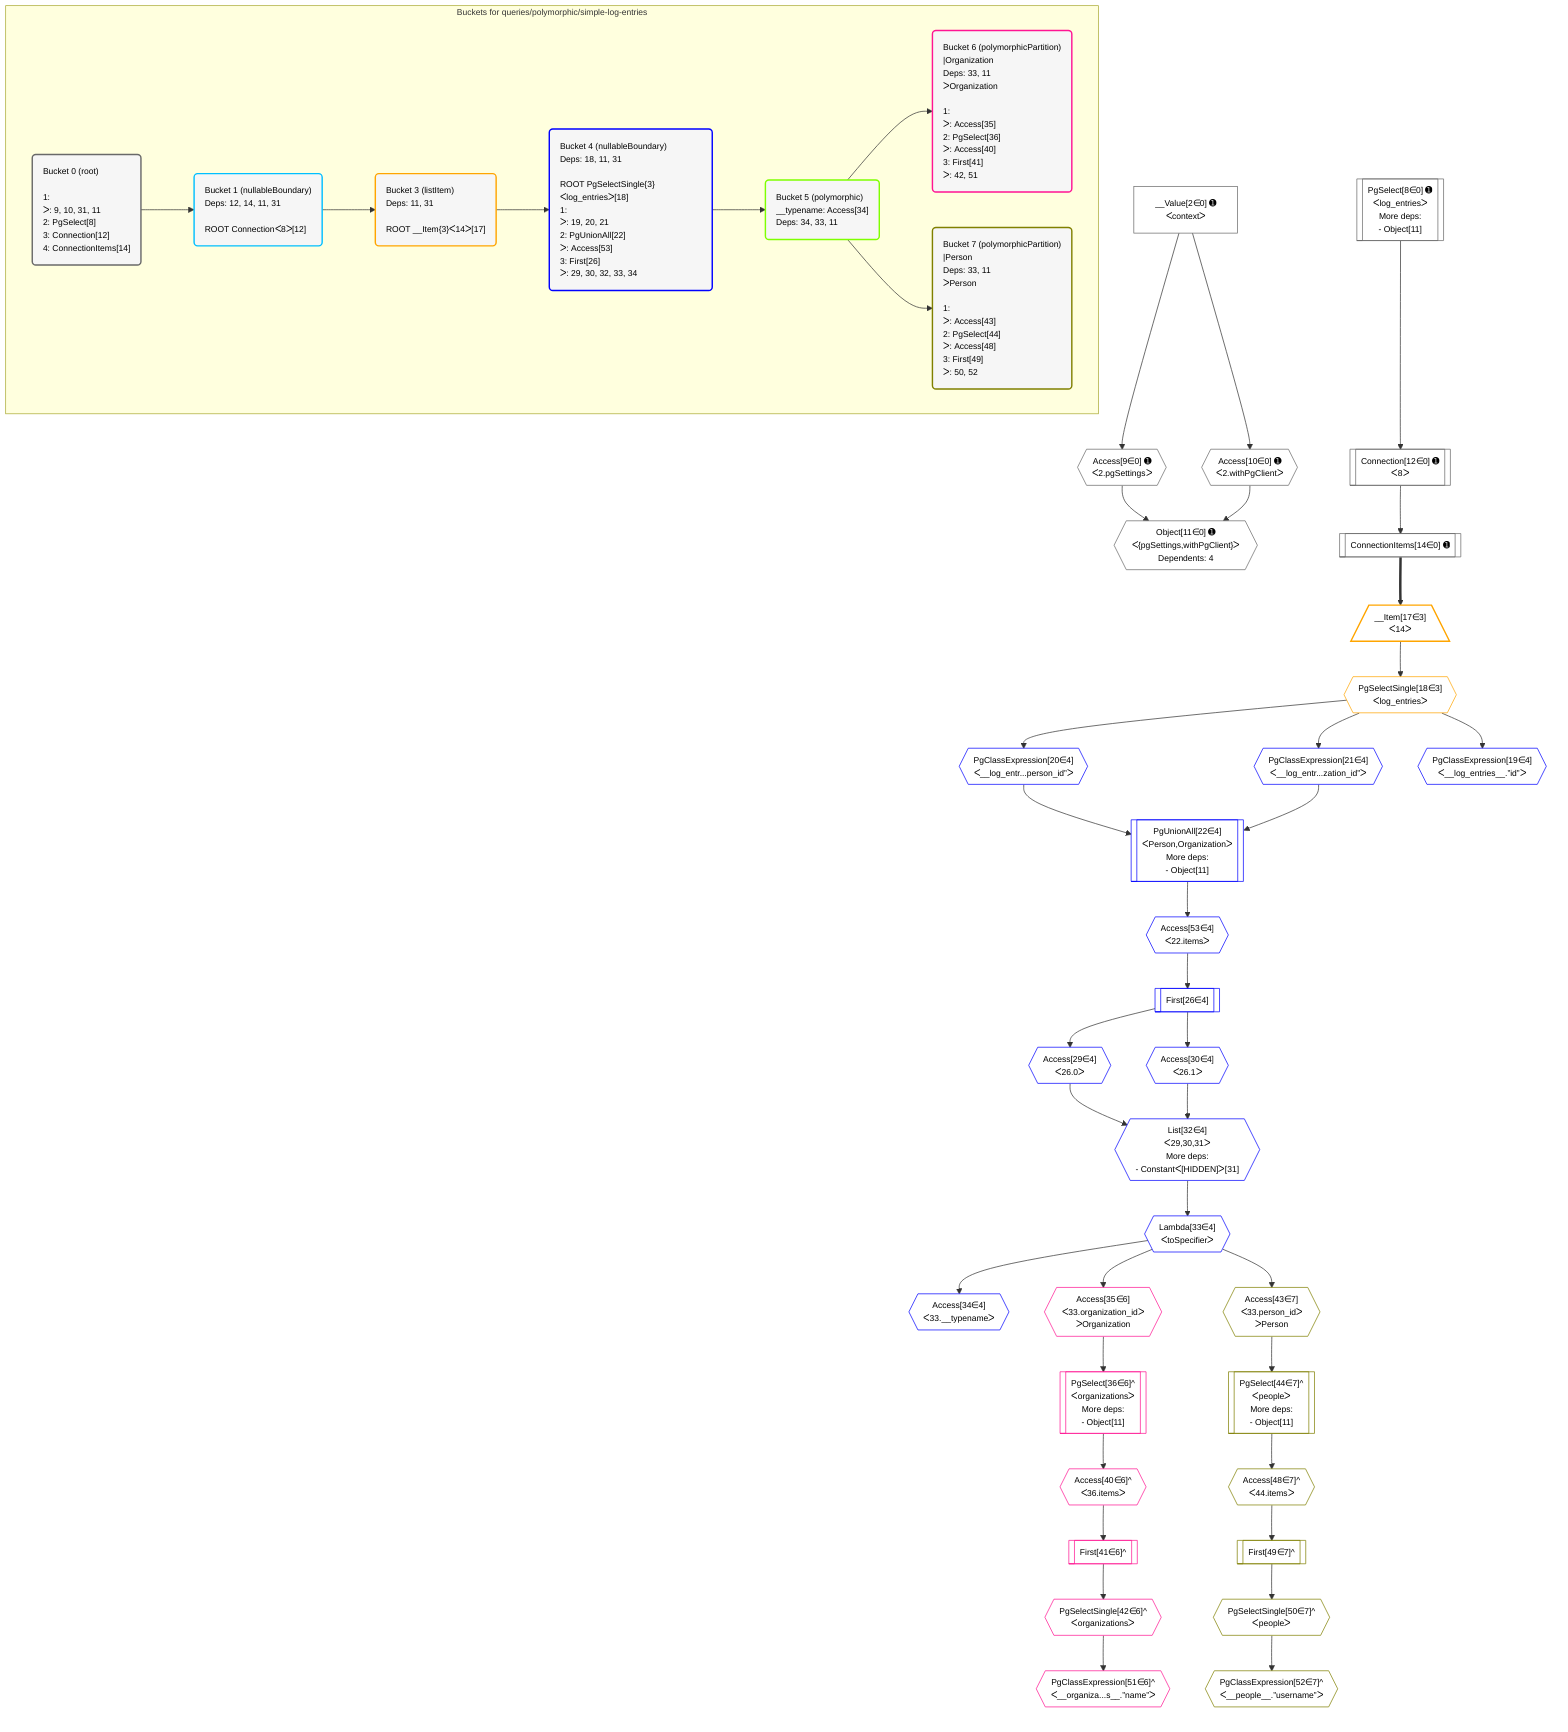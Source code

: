 %%{init: {'themeVariables': { 'fontSize': '12px'}}}%%
graph TD
    classDef path fill:#eee,stroke:#000,color:#000
    classDef plan fill:#fff,stroke-width:1px,color:#000
    classDef itemplan fill:#fff,stroke-width:2px,color:#000
    classDef unbatchedplan fill:#dff,stroke-width:1px,color:#000
    classDef sideeffectplan fill:#fcc,stroke-width:2px,color:#000
    classDef bucket fill:#f6f6f6,color:#000,stroke-width:2px,text-align:left

    subgraph "Buckets for queries/polymorphic/simple-log-entries"
    Bucket0("Bucket 0 (root)<br /><br />1: <br />ᐳ: 9, 10, 31, 11<br />2: PgSelect[8]<br />3: Connection[12]<br />4: ConnectionItems[14]"):::bucket
    Bucket1("Bucket 1 (nullableBoundary)<br />Deps: 12, 14, 11, 31<br /><br />ROOT Connectionᐸ8ᐳ[12]"):::bucket
    Bucket3("Bucket 3 (listItem)<br />Deps: 11, 31<br /><br />ROOT __Item{3}ᐸ14ᐳ[17]"):::bucket
    Bucket4("Bucket 4 (nullableBoundary)<br />Deps: 18, 11, 31<br /><br />ROOT PgSelectSingle{3}ᐸlog_entriesᐳ[18]<br />1: <br />ᐳ: 19, 20, 21<br />2: PgUnionAll[22]<br />ᐳ: Access[53]<br />3: First[26]<br />ᐳ: 29, 30, 32, 33, 34"):::bucket
    Bucket5("Bucket 5 (polymorphic)<br />__typename: Access[34]<br />Deps: 34, 33, 11"):::bucket
    Bucket6("Bucket 6 (polymorphicPartition)<br />|Organization<br />Deps: 33, 11<br />ᐳOrganization<br /><br />1: <br />ᐳ: Access[35]<br />2: PgSelect[36]<br />ᐳ: Access[40]<br />3: First[41]<br />ᐳ: 42, 51"):::bucket
    Bucket7("Bucket 7 (polymorphicPartition)<br />|Person<br />Deps: 33, 11<br />ᐳPerson<br /><br />1: <br />ᐳ: Access[43]<br />2: PgSelect[44]<br />ᐳ: Access[48]<br />3: First[49]<br />ᐳ: 50, 52"):::bucket
    end
    Bucket0 --> Bucket1
    Bucket1 --> Bucket3
    Bucket3 --> Bucket4
    Bucket4 --> Bucket5
    Bucket5 --> Bucket6 & Bucket7

    %% plan dependencies
    Object11{{"Object[11∈0] ➊<br />ᐸ{pgSettings,withPgClient}ᐳ<br />Dependents: 4"}}:::plan
    Access9{{"Access[9∈0] ➊<br />ᐸ2.pgSettingsᐳ"}}:::plan
    Access10{{"Access[10∈0] ➊<br />ᐸ2.withPgClientᐳ"}}:::plan
    Access9 & Access10 --> Object11
    PgSelect8[["PgSelect[8∈0] ➊<br />ᐸlog_entriesᐳ<br />More deps:<br />- Object[11]"]]:::plan
    __Value2["__Value[2∈0] ➊<br />ᐸcontextᐳ"]:::plan
    __Value2 --> Access9
    __Value2 --> Access10
    Connection12[["Connection[12∈0] ➊<br />ᐸ8ᐳ"]]:::plan
    PgSelect8 --> Connection12
    ConnectionItems14[["ConnectionItems[14∈0] ➊"]]:::plan
    Connection12 --> ConnectionItems14
    __Item17[/"__Item[17∈3]<br />ᐸ14ᐳ"\]:::itemplan
    ConnectionItems14 ==> __Item17
    PgSelectSingle18{{"PgSelectSingle[18∈3]<br />ᐸlog_entriesᐳ"}}:::plan
    __Item17 --> PgSelectSingle18
    PgUnionAll22[["PgUnionAll[22∈4]<br />ᐸPerson,Organizationᐳ<br />More deps:<br />- Object[11]"]]:::plan
    PgClassExpression20{{"PgClassExpression[20∈4]<br />ᐸ__log_entr...person_id”ᐳ"}}:::plan
    PgClassExpression21{{"PgClassExpression[21∈4]<br />ᐸ__log_entr...zation_id”ᐳ"}}:::plan
    PgClassExpression20 & PgClassExpression21 --> PgUnionAll22
    List32{{"List[32∈4]<br />ᐸ29,30,31ᐳ<br />More deps:<br />- Constantᐸ[HIDDEN]ᐳ[31]"}}:::plan
    Access29{{"Access[29∈4]<br />ᐸ26.0ᐳ"}}:::plan
    Access30{{"Access[30∈4]<br />ᐸ26.1ᐳ"}}:::plan
    Access29 & Access30 --> List32
    PgClassExpression19{{"PgClassExpression[19∈4]<br />ᐸ__log_entries__.”id”ᐳ"}}:::plan
    PgSelectSingle18 --> PgClassExpression19
    PgSelectSingle18 --> PgClassExpression20
    PgSelectSingle18 --> PgClassExpression21
    First26[["First[26∈4]"]]:::plan
    Access53{{"Access[53∈4]<br />ᐸ22.itemsᐳ"}}:::plan
    Access53 --> First26
    First26 --> Access29
    First26 --> Access30
    Lambda33{{"Lambda[33∈4]<br />ᐸtoSpecifierᐳ"}}:::plan
    List32 --> Lambda33
    Access34{{"Access[34∈4]<br />ᐸ33.__typenameᐳ"}}:::plan
    Lambda33 --> Access34
    PgUnionAll22 --> Access53
    PgSelect36[["PgSelect[36∈6]^<br />ᐸorganizationsᐳ<br />More deps:<br />- Object[11]"]]:::plan
    Access35{{"Access[35∈6]<br />ᐸ33.organization_idᐳ<br />ᐳOrganization"}}:::plan
    Access35 --> PgSelect36
    Lambda33 --> Access35
    Access40{{"Access[40∈6]^<br />ᐸ36.itemsᐳ"}}:::plan
    PgSelect36 --> Access40
    First41[["First[41∈6]^"]]:::plan
    Access40 --> First41
    PgSelectSingle42{{"PgSelectSingle[42∈6]^<br />ᐸorganizationsᐳ"}}:::plan
    First41 --> PgSelectSingle42
    PgClassExpression51{{"PgClassExpression[51∈6]^<br />ᐸ__organiza...s__.”name”ᐳ"}}:::plan
    PgSelectSingle42 --> PgClassExpression51
    PgSelect44[["PgSelect[44∈7]^<br />ᐸpeopleᐳ<br />More deps:<br />- Object[11]"]]:::plan
    Access43{{"Access[43∈7]<br />ᐸ33.person_idᐳ<br />ᐳPerson"}}:::plan
    Access43 --> PgSelect44
    Lambda33 --> Access43
    Access48{{"Access[48∈7]^<br />ᐸ44.itemsᐳ"}}:::plan
    PgSelect44 --> Access48
    First49[["First[49∈7]^"]]:::plan
    Access48 --> First49
    PgSelectSingle50{{"PgSelectSingle[50∈7]^<br />ᐸpeopleᐳ"}}:::plan
    First49 --> PgSelectSingle50
    PgClassExpression52{{"PgClassExpression[52∈7]^<br />ᐸ__people__.”username”ᐳ"}}:::plan
    PgSelectSingle50 --> PgClassExpression52

    %% define steps
    classDef bucket0 stroke:#696969
    class Bucket0,__Value2,PgSelect8,Access9,Access10,Object11,Connection12,ConnectionItems14 bucket0
    classDef bucket1 stroke:#00bfff
    class Bucket1 bucket1
    classDef bucket3 stroke:#ffa500
    class Bucket3,__Item17,PgSelectSingle18 bucket3
    classDef bucket4 stroke:#0000ff
    class Bucket4,PgClassExpression19,PgClassExpression20,PgClassExpression21,PgUnionAll22,First26,Access29,Access30,List32,Lambda33,Access34,Access53 bucket4
    classDef bucket5 stroke:#7fff00
    class Bucket5 bucket5
    classDef bucket6 stroke:#ff1493
    class Bucket6,Access35,PgSelect36,Access40,First41,PgSelectSingle42,PgClassExpression51 bucket6
    classDef bucket7 stroke:#808000
    class Bucket7,Access43,PgSelect44,Access48,First49,PgSelectSingle50,PgClassExpression52 bucket7